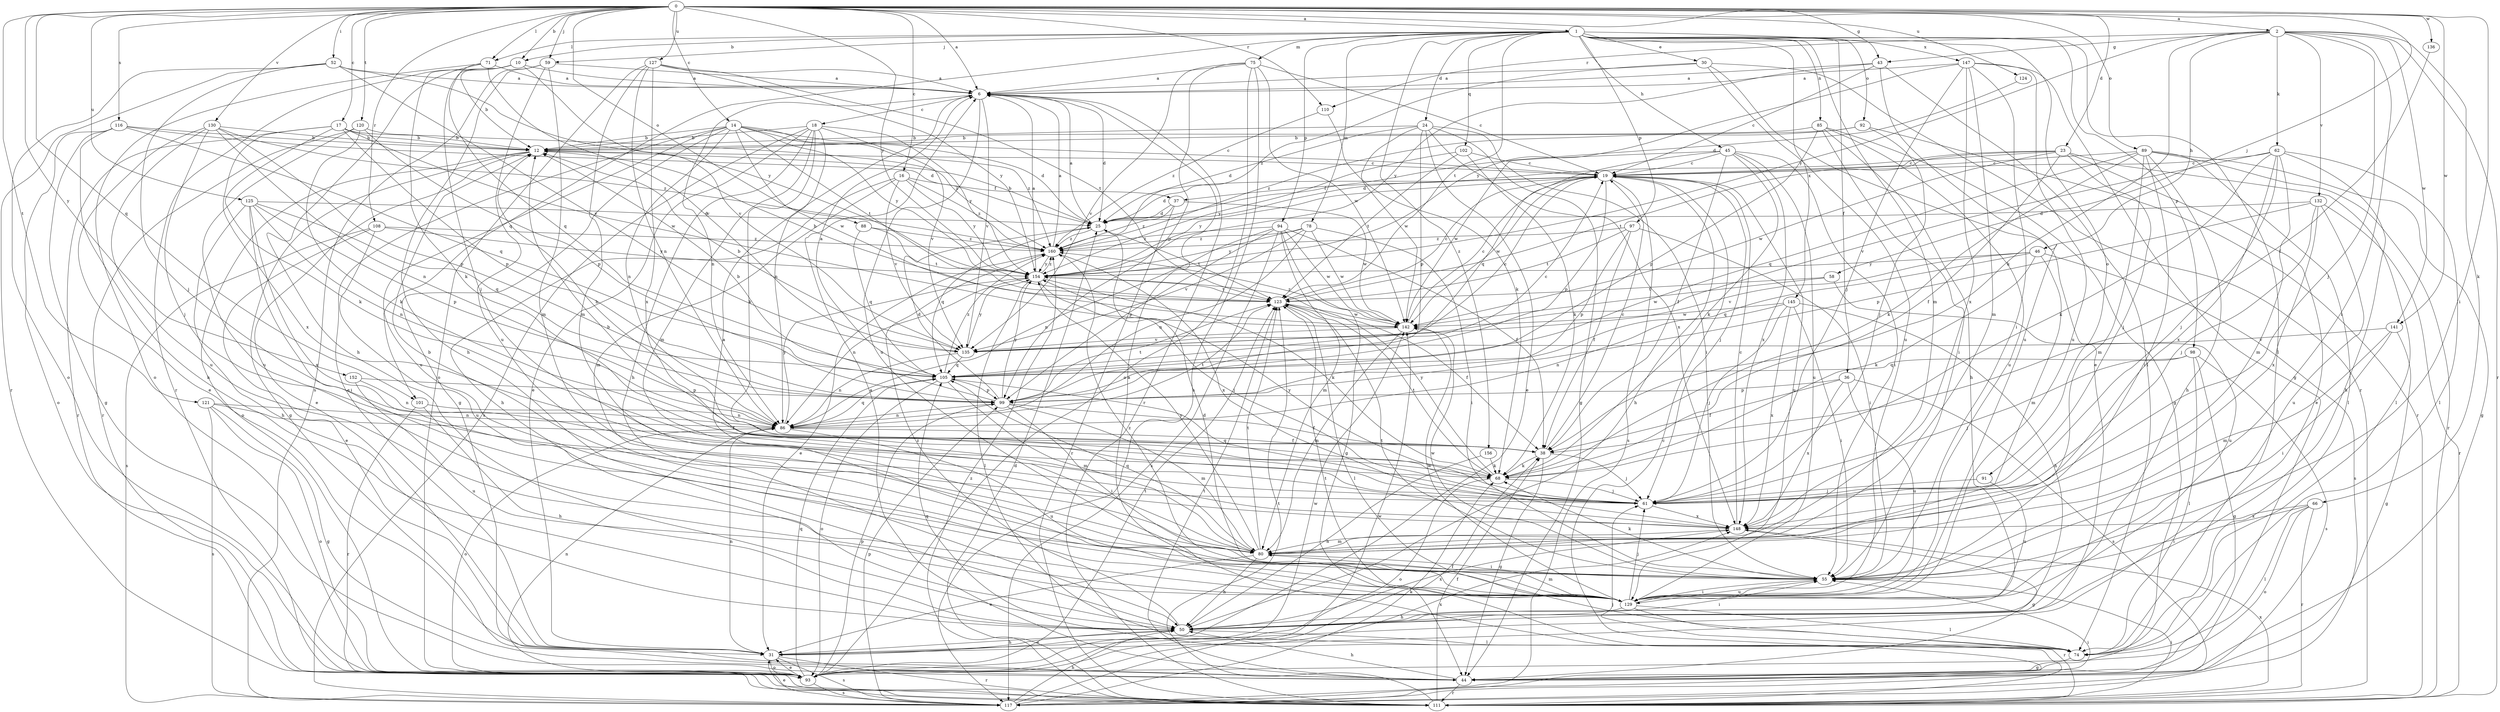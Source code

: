 strict digraph  {
0;
1;
2;
6;
10;
12;
14;
16;
17;
18;
19;
23;
24;
25;
30;
31;
36;
37;
38;
43;
44;
45;
46;
50;
52;
55;
58;
59;
61;
62;
66;
68;
71;
74;
75;
78;
80;
85;
86;
88;
89;
91;
92;
93;
94;
97;
98;
99;
101;
102;
105;
108;
110;
111;
116;
117;
120;
121;
123;
124;
125;
127;
129;
130;
132;
135;
136;
141;
142;
145;
147;
148;
152;
154;
156;
160;
0 -> 1  [label=a];
0 -> 2  [label=a];
0 -> 6  [label=a];
0 -> 10  [label=b];
0 -> 14  [label=c];
0 -> 16  [label=c];
0 -> 17  [label=c];
0 -> 23  [label=d];
0 -> 43  [label=g];
0 -> 52  [label=i];
0 -> 55  [label=i];
0 -> 58  [label=j];
0 -> 59  [label=j];
0 -> 71  [label=l];
0 -> 88  [label=o];
0 -> 89  [label=o];
0 -> 101  [label=q];
0 -> 108  [label=r];
0 -> 110  [label=r];
0 -> 116  [label=s];
0 -> 120  [label=t];
0 -> 121  [label=t];
0 -> 124  [label=u];
0 -> 125  [label=u];
0 -> 127  [label=u];
0 -> 130  [label=v];
0 -> 136  [label=w];
0 -> 141  [label=w];
0 -> 152  [label=y];
0 -> 154  [label=y];
1 -> 10  [label=b];
1 -> 24  [label=d];
1 -> 30  [label=e];
1 -> 36  [label=f];
1 -> 45  [label=h];
1 -> 59  [label=j];
1 -> 71  [label=l];
1 -> 74  [label=l];
1 -> 75  [label=m];
1 -> 78  [label=m];
1 -> 80  [label=m];
1 -> 85  [label=n];
1 -> 91  [label=o];
1 -> 92  [label=o];
1 -> 94  [label=p];
1 -> 97  [label=p];
1 -> 98  [label=p];
1 -> 101  [label=q];
1 -> 102  [label=q];
1 -> 123  [label=t];
1 -> 145  [label=x];
1 -> 147  [label=x];
1 -> 156  [label=z];
2 -> 43  [label=g];
2 -> 46  [label=h];
2 -> 55  [label=i];
2 -> 61  [label=j];
2 -> 62  [label=k];
2 -> 66  [label=k];
2 -> 68  [label=k];
2 -> 110  [label=r];
2 -> 111  [label=r];
2 -> 132  [label=v];
2 -> 141  [label=w];
2 -> 154  [label=y];
6 -> 18  [label=c];
6 -> 25  [label=d];
6 -> 86  [label=n];
6 -> 111  [label=r];
6 -> 129  [label=u];
6 -> 135  [label=v];
10 -> 6  [label=a];
10 -> 12  [label=b];
10 -> 61  [label=j];
10 -> 68  [label=k];
10 -> 111  [label=r];
10 -> 135  [label=v];
12 -> 19  [label=c];
12 -> 31  [label=e];
12 -> 44  [label=g];
12 -> 93  [label=o];
14 -> 12  [label=b];
14 -> 19  [label=c];
14 -> 25  [label=d];
14 -> 31  [label=e];
14 -> 44  [label=g];
14 -> 86  [label=n];
14 -> 123  [label=t];
14 -> 129  [label=u];
14 -> 142  [label=w];
14 -> 154  [label=y];
14 -> 160  [label=z];
16 -> 37  [label=f];
16 -> 50  [label=h];
16 -> 80  [label=m];
16 -> 135  [label=v];
16 -> 154  [label=y];
16 -> 160  [label=z];
17 -> 12  [label=b];
17 -> 68  [label=k];
17 -> 99  [label=p];
17 -> 111  [label=r];
17 -> 142  [label=w];
17 -> 148  [label=x];
17 -> 160  [label=z];
18 -> 12  [label=b];
18 -> 31  [label=e];
18 -> 50  [label=h];
18 -> 68  [label=k];
18 -> 80  [label=m];
18 -> 86  [label=n];
18 -> 117  [label=s];
18 -> 135  [label=v];
18 -> 154  [label=y];
19 -> 25  [label=d];
19 -> 37  [label=f];
19 -> 50  [label=h];
19 -> 61  [label=j];
19 -> 99  [label=p];
19 -> 117  [label=s];
19 -> 129  [label=u];
19 -> 142  [label=w];
19 -> 154  [label=y];
23 -> 19  [label=c];
23 -> 25  [label=d];
23 -> 31  [label=e];
23 -> 38  [label=f];
23 -> 61  [label=j];
23 -> 74  [label=l];
23 -> 123  [label=t];
23 -> 142  [label=w];
24 -> 12  [label=b];
24 -> 25  [label=d];
24 -> 31  [label=e];
24 -> 44  [label=g];
24 -> 55  [label=i];
24 -> 99  [label=p];
24 -> 142  [label=w];
24 -> 148  [label=x];
25 -> 6  [label=a];
25 -> 12  [label=b];
25 -> 105  [label=q];
25 -> 123  [label=t];
25 -> 160  [label=z];
30 -> 6  [label=a];
30 -> 31  [label=e];
30 -> 111  [label=r];
30 -> 129  [label=u];
30 -> 160  [label=z];
31 -> 50  [label=h];
31 -> 86  [label=n];
31 -> 93  [label=o];
31 -> 111  [label=r];
31 -> 117  [label=s];
36 -> 38  [label=f];
36 -> 99  [label=p];
36 -> 117  [label=s];
36 -> 129  [label=u];
36 -> 148  [label=x];
37 -> 25  [label=d];
37 -> 111  [label=r];
37 -> 142  [label=w];
37 -> 160  [label=z];
38 -> 12  [label=b];
38 -> 19  [label=c];
38 -> 44  [label=g];
38 -> 61  [label=j];
38 -> 68  [label=k];
43 -> 6  [label=a];
43 -> 19  [label=c];
43 -> 74  [label=l];
43 -> 129  [label=u];
43 -> 154  [label=y];
44 -> 6  [label=a];
44 -> 50  [label=h];
44 -> 111  [label=r];
44 -> 123  [label=t];
45 -> 19  [label=c];
45 -> 38  [label=f];
45 -> 55  [label=i];
45 -> 68  [label=k];
45 -> 105  [label=q];
45 -> 129  [label=u];
45 -> 142  [label=w];
45 -> 148  [label=x];
46 -> 68  [label=k];
46 -> 80  [label=m];
46 -> 105  [label=q];
46 -> 117  [label=s];
46 -> 135  [label=v];
46 -> 154  [label=y];
50 -> 31  [label=e];
50 -> 55  [label=i];
50 -> 74  [label=l];
50 -> 148  [label=x];
50 -> 160  [label=z];
52 -> 6  [label=a];
52 -> 61  [label=j];
52 -> 93  [label=o];
52 -> 111  [label=r];
52 -> 135  [label=v];
52 -> 154  [label=y];
55 -> 6  [label=a];
55 -> 68  [label=k];
55 -> 123  [label=t];
55 -> 129  [label=u];
55 -> 142  [label=w];
58 -> 123  [label=t];
58 -> 129  [label=u];
58 -> 142  [label=w];
59 -> 6  [label=a];
59 -> 50  [label=h];
59 -> 80  [label=m];
59 -> 117  [label=s];
59 -> 129  [label=u];
61 -> 12  [label=b];
61 -> 105  [label=q];
61 -> 148  [label=x];
61 -> 154  [label=y];
62 -> 19  [label=c];
62 -> 50  [label=h];
62 -> 61  [label=j];
62 -> 68  [label=k];
62 -> 74  [label=l];
62 -> 80  [label=m];
62 -> 135  [label=v];
62 -> 148  [label=x];
66 -> 55  [label=i];
66 -> 74  [label=l];
66 -> 93  [label=o];
66 -> 111  [label=r];
66 -> 148  [label=x];
68 -> 61  [label=j];
68 -> 93  [label=o];
68 -> 123  [label=t];
68 -> 154  [label=y];
71 -> 6  [label=a];
71 -> 50  [label=h];
71 -> 93  [label=o];
71 -> 105  [label=q];
71 -> 135  [label=v];
74 -> 6  [label=a];
74 -> 44  [label=g];
74 -> 105  [label=q];
74 -> 123  [label=t];
75 -> 6  [label=a];
75 -> 19  [label=c];
75 -> 93  [label=o];
75 -> 99  [label=p];
75 -> 117  [label=s];
75 -> 135  [label=v];
75 -> 142  [label=w];
78 -> 55  [label=i];
78 -> 86  [label=n];
78 -> 135  [label=v];
78 -> 142  [label=w];
78 -> 154  [label=y];
78 -> 160  [label=z];
80 -> 12  [label=b];
80 -> 31  [label=e];
80 -> 50  [label=h];
80 -> 55  [label=i];
80 -> 105  [label=q];
80 -> 123  [label=t];
80 -> 154  [label=y];
85 -> 12  [label=b];
85 -> 44  [label=g];
85 -> 50  [label=h];
85 -> 55  [label=i];
85 -> 99  [label=p];
85 -> 129  [label=u];
86 -> 38  [label=f];
86 -> 93  [label=o];
86 -> 105  [label=q];
86 -> 123  [label=t];
86 -> 129  [label=u];
86 -> 154  [label=y];
88 -> 105  [label=q];
88 -> 123  [label=t];
88 -> 160  [label=z];
89 -> 19  [label=c];
89 -> 44  [label=g];
89 -> 50  [label=h];
89 -> 55  [label=i];
89 -> 68  [label=k];
89 -> 74  [label=l];
89 -> 80  [label=m];
89 -> 105  [label=q];
89 -> 111  [label=r];
91 -> 61  [label=j];
91 -> 129  [label=u];
92 -> 12  [label=b];
92 -> 61  [label=j];
92 -> 111  [label=r];
92 -> 160  [label=z];
93 -> 31  [label=e];
93 -> 38  [label=f];
93 -> 86  [label=n];
93 -> 99  [label=p];
93 -> 105  [label=q];
93 -> 117  [label=s];
93 -> 123  [label=t];
93 -> 142  [label=w];
93 -> 148  [label=x];
94 -> 38  [label=f];
94 -> 44  [label=g];
94 -> 80  [label=m];
94 -> 86  [label=n];
94 -> 99  [label=p];
94 -> 117  [label=s];
94 -> 142  [label=w];
94 -> 160  [label=z];
97 -> 38  [label=f];
97 -> 55  [label=i];
97 -> 99  [label=p];
97 -> 123  [label=t];
97 -> 160  [label=z];
98 -> 44  [label=g];
98 -> 61  [label=j];
98 -> 74  [label=l];
98 -> 105  [label=q];
98 -> 117  [label=s];
99 -> 12  [label=b];
99 -> 25  [label=d];
99 -> 38  [label=f];
99 -> 55  [label=i];
99 -> 80  [label=m];
99 -> 86  [label=n];
99 -> 123  [label=t];
99 -> 154  [label=y];
101 -> 50  [label=h];
101 -> 86  [label=n];
101 -> 111  [label=r];
102 -> 19  [label=c];
102 -> 68  [label=k];
102 -> 123  [label=t];
102 -> 154  [label=y];
105 -> 6  [label=a];
105 -> 19  [label=c];
105 -> 80  [label=m];
105 -> 93  [label=o];
105 -> 99  [label=p];
105 -> 160  [label=z];
108 -> 31  [label=e];
108 -> 117  [label=s];
108 -> 129  [label=u];
108 -> 154  [label=y];
108 -> 160  [label=z];
110 -> 68  [label=k];
110 -> 160  [label=z];
111 -> 25  [label=d];
111 -> 38  [label=f];
111 -> 55  [label=i];
111 -> 61  [label=j];
111 -> 123  [label=t];
111 -> 148  [label=x];
111 -> 160  [label=z];
116 -> 12  [label=b];
116 -> 25  [label=d];
116 -> 44  [label=g];
116 -> 50  [label=h];
116 -> 93  [label=o];
116 -> 105  [label=q];
117 -> 19  [label=c];
117 -> 31  [label=e];
117 -> 50  [label=h];
117 -> 55  [label=i];
117 -> 68  [label=k];
117 -> 99  [label=p];
117 -> 142  [label=w];
120 -> 12  [label=b];
120 -> 68  [label=k];
120 -> 99  [label=p];
120 -> 111  [label=r];
120 -> 129  [label=u];
121 -> 38  [label=f];
121 -> 44  [label=g];
121 -> 86  [label=n];
121 -> 93  [label=o];
121 -> 117  [label=s];
123 -> 12  [label=b];
123 -> 19  [label=c];
123 -> 38  [label=f];
123 -> 74  [label=l];
123 -> 142  [label=w];
124 -> 25  [label=d];
125 -> 25  [label=d];
125 -> 50  [label=h];
125 -> 55  [label=i];
125 -> 86  [label=n];
125 -> 99  [label=p];
125 -> 105  [label=q];
125 -> 148  [label=x];
127 -> 6  [label=a];
127 -> 80  [label=m];
127 -> 86  [label=n];
127 -> 93  [label=o];
127 -> 123  [label=t];
127 -> 148  [label=x];
127 -> 154  [label=y];
129 -> 25  [label=d];
129 -> 50  [label=h];
129 -> 55  [label=i];
129 -> 61  [label=j];
129 -> 74  [label=l];
129 -> 80  [label=m];
129 -> 111  [label=r];
129 -> 142  [label=w];
129 -> 160  [label=z];
130 -> 12  [label=b];
130 -> 31  [label=e];
130 -> 61  [label=j];
130 -> 86  [label=n];
130 -> 99  [label=p];
130 -> 129  [label=u];
130 -> 160  [label=z];
132 -> 25  [label=d];
132 -> 61  [label=j];
132 -> 99  [label=p];
132 -> 111  [label=r];
132 -> 129  [label=u];
132 -> 148  [label=x];
135 -> 12  [label=b];
135 -> 19  [label=c];
135 -> 86  [label=n];
135 -> 105  [label=q];
135 -> 154  [label=y];
136 -> 38  [label=f];
141 -> 44  [label=g];
141 -> 55  [label=i];
141 -> 80  [label=m];
141 -> 135  [label=v];
142 -> 19  [label=c];
142 -> 80  [label=m];
142 -> 135  [label=v];
142 -> 160  [label=z];
145 -> 50  [label=h];
145 -> 55  [label=i];
145 -> 61  [label=j];
145 -> 86  [label=n];
145 -> 142  [label=w];
145 -> 148  [label=x];
147 -> 6  [label=a];
147 -> 44  [label=g];
147 -> 55  [label=i];
147 -> 61  [label=j];
147 -> 80  [label=m];
147 -> 129  [label=u];
147 -> 148  [label=x];
147 -> 154  [label=y];
148 -> 19  [label=c];
148 -> 44  [label=g];
148 -> 80  [label=m];
152 -> 86  [label=n];
152 -> 99  [label=p];
152 -> 129  [label=u];
154 -> 6  [label=a];
154 -> 61  [label=j];
154 -> 68  [label=k];
154 -> 74  [label=l];
154 -> 86  [label=n];
154 -> 123  [label=t];
154 -> 160  [label=z];
156 -> 50  [label=h];
156 -> 68  [label=k];
160 -> 6  [label=a];
160 -> 31  [label=e];
160 -> 148  [label=x];
160 -> 154  [label=y];
}
